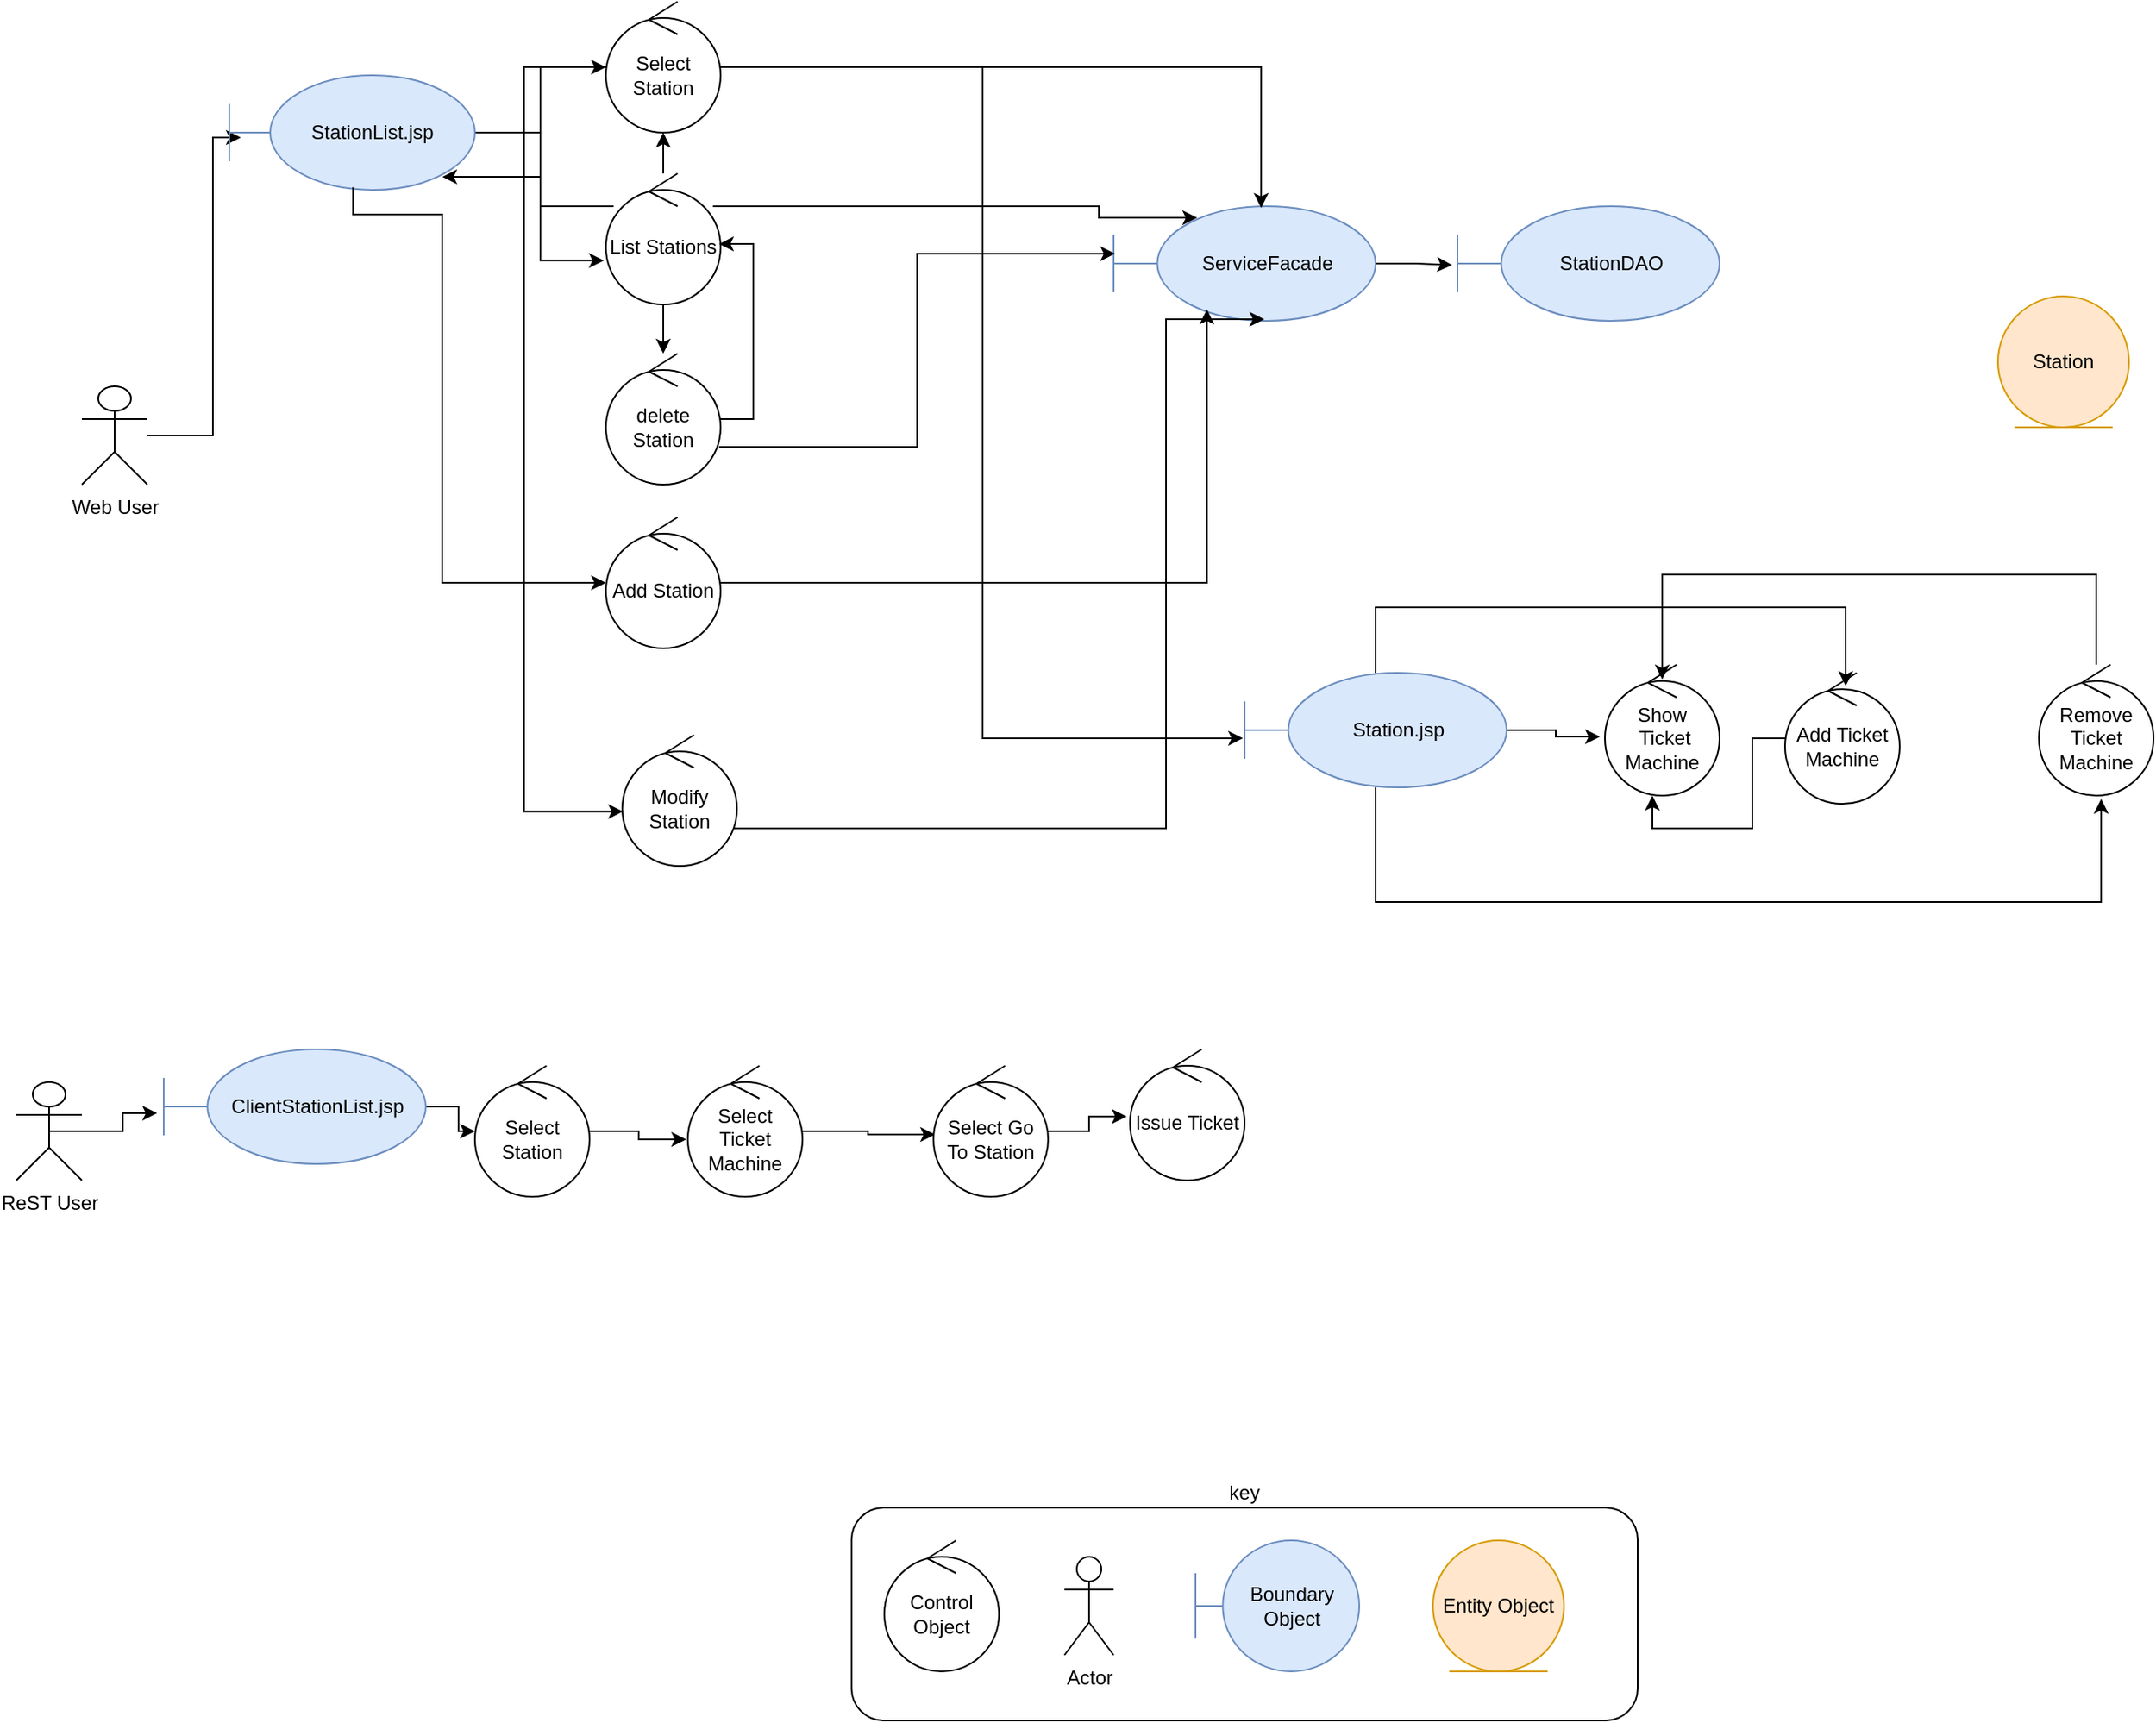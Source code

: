 <mxfile version="15.1.3" type="device"><diagram id="ncYxjLh02WMO9wflroOm" name="Page-1"><mxGraphModel dx="1411" dy="592" grid="1" gridSize="10" guides="1" tooltips="1" connect="1" arrows="1" fold="1" page="1" pageScale="1" pageWidth="827" pageHeight="1169" math="0" shadow="0"><root><mxCell id="0"/><mxCell id="1" parent="0"/><mxCell id="07KNoD4N83Dy_hMEKk0m-1" value="key" style="rounded=1;whiteSpace=wrap;html=1;labelPosition=center;verticalLabelPosition=top;align=center;verticalAlign=bottom;" parent="1" vertex="1"><mxGeometry x="600" y="940" width="480" height="130" as="geometry"/></mxCell><mxCell id="07KNoD4N83Dy_hMEKk0m-43" style="edgeStyle=orthogonalEdgeStyle;rounded=0;orthogonalLoop=1;jettySize=auto;html=1;entryX=-0.021;entryY=0.513;entryDx=0;entryDy=0;entryPerimeter=0;" parent="1" source="07KNoD4N83Dy_hMEKk0m-3" target="07KNoD4N83Dy_hMEKk0m-4" edge="1"><mxGeometry relative="1" as="geometry"/></mxCell><mxCell id="07KNoD4N83Dy_hMEKk0m-3" value="ServiceFacade" style="shape=umlBoundary;whiteSpace=wrap;html=1;fillColor=#dae8fc;strokeColor=#6c8ebf;" parent="1" vertex="1"><mxGeometry x="760" y="145" width="160" height="70" as="geometry"/></mxCell><mxCell id="07KNoD4N83Dy_hMEKk0m-4" value="StationDAO" style="shape=umlBoundary;whiteSpace=wrap;html=1;fillColor=#dae8fc;strokeColor=#6c8ebf;" parent="1" vertex="1"><mxGeometry x="970" y="145" width="160" height="70" as="geometry"/></mxCell><mxCell id="07KNoD4N83Dy_hMEKk0m-5" value="" style="edgeStyle=orthogonalEdgeStyle;rounded=0;orthogonalLoop=1;jettySize=auto;html=1;entryX=0.047;entryY=0.543;entryDx=0;entryDy=0;entryPerimeter=0;" parent="1" source="07KNoD4N83Dy_hMEKk0m-6" target="07KNoD4N83Dy_hMEKk0m-13" edge="1"><mxGeometry relative="1" as="geometry"><mxPoint x="240" y="285" as="targetPoint"/><Array as="points"><mxPoint x="210" y="285"/><mxPoint x="210" y="103"/></Array></mxGeometry></mxCell><mxCell id="07KNoD4N83Dy_hMEKk0m-6" value="Web User" style="shape=umlActor;verticalLabelPosition=bottom;labelBackgroundColor=#ffffff;verticalAlign=top;html=1;" parent="1" vertex="1"><mxGeometry x="130" y="255" width="40" height="60" as="geometry"/></mxCell><mxCell id="07KNoD4N83Dy_hMEKk0m-7" value="Control Object" style="ellipse;shape=umlControl;whiteSpace=wrap;html=1;" parent="1" vertex="1"><mxGeometry x="620" y="960" width="70" height="80" as="geometry"/></mxCell><mxCell id="07KNoD4N83Dy_hMEKk0m-8" value="Actor" style="shape=umlActor;verticalLabelPosition=bottom;labelBackgroundColor=#ffffff;verticalAlign=top;html=1;" parent="1" vertex="1"><mxGeometry x="730" y="970" width="30" height="60" as="geometry"/></mxCell><mxCell id="07KNoD4N83Dy_hMEKk0m-9" value="Boundary Object" style="shape=umlBoundary;whiteSpace=wrap;html=1;fillColor=#dae8fc;strokeColor=#6c8ebf;" parent="1" vertex="1"><mxGeometry x="810" y="960" width="100" height="80" as="geometry"/></mxCell><mxCell id="07KNoD4N83Dy_hMEKk0m-10" value="Entity Object" style="ellipse;shape=umlEntity;whiteSpace=wrap;html=1;fillColor=#ffe6cc;strokeColor=#d79b00;" parent="1" vertex="1"><mxGeometry x="955" y="960" width="80" height="80" as="geometry"/></mxCell><mxCell id="07KNoD4N83Dy_hMEKk0m-11" value="Station&lt;br&gt;" style="ellipse;shape=umlEntity;whiteSpace=wrap;html=1;fillColor=#ffe6cc;strokeColor=#d79b00;" parent="1" vertex="1"><mxGeometry x="1300" y="200" width="80" height="80" as="geometry"/></mxCell><mxCell id="07KNoD4N83Dy_hMEKk0m-12" value="" style="edgeStyle=orthogonalEdgeStyle;rounded=0;orthogonalLoop=1;jettySize=auto;html=1;" parent="1" source="07KNoD4N83Dy_hMEKk0m-13" target="07KNoD4N83Dy_hMEKk0m-27" edge="1"><mxGeometry relative="1" as="geometry"/></mxCell><mxCell id="07KNoD4N83Dy_hMEKk0m-42" style="edgeStyle=orthogonalEdgeStyle;rounded=0;orthogonalLoop=1;jettySize=auto;html=1;entryX=-0.018;entryY=0.664;entryDx=0;entryDy=0;entryPerimeter=0;" parent="1" source="07KNoD4N83Dy_hMEKk0m-13" target="07KNoD4N83Dy_hMEKk0m-21" edge="1"><mxGeometry relative="1" as="geometry"/></mxCell><mxCell id="07KNoD4N83Dy_hMEKk0m-13" value="StationList.jsp" style="shape=umlBoundary;whiteSpace=wrap;html=1;fillColor=#dae8fc;strokeColor=#6c8ebf;" parent="1" vertex="1"><mxGeometry x="220" y="65" width="150" height="70" as="geometry"/></mxCell><mxCell id="07KNoD4N83Dy_hMEKk0m-14" style="edgeStyle=orthogonalEdgeStyle;rounded=0;orthogonalLoop=1;jettySize=auto;html=1;exitX=0.504;exitY=0.976;exitDx=0;exitDy=0;exitPerimeter=0;" parent="1" source="07KNoD4N83Dy_hMEKk0m-13" target="07KNoD4N83Dy_hMEKk0m-30" edge="1"><mxGeometry relative="1" as="geometry"><mxPoint x="510" y="425" as="targetPoint"/><Array as="points"><mxPoint x="296" y="150"/><mxPoint x="350" y="150"/><mxPoint x="350" y="375"/></Array><mxPoint x="350" y="415" as="sourcePoint"/></mxGeometry></mxCell><mxCell id="07KNoD4N83Dy_hMEKk0m-17" value="" style="edgeStyle=orthogonalEdgeStyle;rounded=0;orthogonalLoop=1;jettySize=auto;html=1;entryX=0.867;entryY=0.886;entryDx=0;entryDy=0;entryPerimeter=0;" parent="1" source="07KNoD4N83Dy_hMEKk0m-21" target="07KNoD4N83Dy_hMEKk0m-13" edge="1"><mxGeometry relative="1" as="geometry"><mxPoint x="370" y="165" as="targetPoint"/><Array as="points"><mxPoint x="410" y="145"/><mxPoint x="410" y="127"/></Array></mxGeometry></mxCell><mxCell id="07KNoD4N83Dy_hMEKk0m-18" value="" style="edgeStyle=orthogonalEdgeStyle;rounded=0;orthogonalLoop=1;jettySize=auto;html=1;" parent="1" source="07KNoD4N83Dy_hMEKk0m-21" target="07KNoD4N83Dy_hMEKk0m-24" edge="1"><mxGeometry relative="1" as="geometry"/></mxCell><mxCell id="07KNoD4N83Dy_hMEKk0m-19" style="edgeStyle=orthogonalEdgeStyle;rounded=0;orthogonalLoop=1;jettySize=auto;html=1;entryX=0.319;entryY=0.1;entryDx=0;entryDy=0;entryPerimeter=0;" parent="1" source="07KNoD4N83Dy_hMEKk0m-21" target="07KNoD4N83Dy_hMEKk0m-3" edge="1"><mxGeometry relative="1" as="geometry"><Array as="points"><mxPoint x="751" y="145"/></Array></mxGeometry></mxCell><mxCell id="07KNoD4N83Dy_hMEKk0m-41" style="edgeStyle=orthogonalEdgeStyle;rounded=0;orthogonalLoop=1;jettySize=auto;html=1;" parent="1" source="07KNoD4N83Dy_hMEKk0m-21" target="07KNoD4N83Dy_hMEKk0m-27" edge="1"><mxGeometry relative="1" as="geometry"/></mxCell><mxCell id="07KNoD4N83Dy_hMEKk0m-21" value="List Stations" style="ellipse;shape=umlControl;whiteSpace=wrap;html=1;" parent="1" vertex="1"><mxGeometry x="450" y="125" width="70" height="80" as="geometry"/></mxCell><mxCell id="07KNoD4N83Dy_hMEKk0m-22" style="edgeStyle=orthogonalEdgeStyle;rounded=0;orthogonalLoop=1;jettySize=auto;html=1;entryX=0.986;entryY=0.538;entryDx=0;entryDy=0;entryPerimeter=0;" parent="1" source="07KNoD4N83Dy_hMEKk0m-24" target="07KNoD4N83Dy_hMEKk0m-21" edge="1"><mxGeometry relative="1" as="geometry"><Array as="points"><mxPoint x="540" y="275"/><mxPoint x="540" y="168"/></Array></mxGeometry></mxCell><mxCell id="07KNoD4N83Dy_hMEKk0m-23" style="edgeStyle=orthogonalEdgeStyle;rounded=0;orthogonalLoop=1;jettySize=auto;html=1;entryX=0.006;entryY=0.414;entryDx=0;entryDy=0;entryPerimeter=0;exitX=0.986;exitY=0.713;exitDx=0;exitDy=0;exitPerimeter=0;" parent="1" source="07KNoD4N83Dy_hMEKk0m-24" target="07KNoD4N83Dy_hMEKk0m-3" edge="1"><mxGeometry relative="1" as="geometry"/></mxCell><mxCell id="07KNoD4N83Dy_hMEKk0m-24" value="delete Station" style="ellipse;shape=umlControl;whiteSpace=wrap;html=1;" parent="1" vertex="1"><mxGeometry x="450" y="235" width="70" height="80" as="geometry"/></mxCell><mxCell id="07KNoD4N83Dy_hMEKk0m-25" style="edgeStyle=orthogonalEdgeStyle;rounded=0;orthogonalLoop=1;jettySize=auto;html=1;entryX=0.563;entryY=0.014;entryDx=0;entryDy=0;entryPerimeter=0;" parent="1" source="07KNoD4N83Dy_hMEKk0m-27" target="07KNoD4N83Dy_hMEKk0m-3" edge="1"><mxGeometry relative="1" as="geometry"/></mxCell><mxCell id="07KNoD4N83Dy_hMEKk0m-44" style="edgeStyle=orthogonalEdgeStyle;rounded=0;orthogonalLoop=1;jettySize=auto;html=1;entryX=0.007;entryY=0.584;entryDx=0;entryDy=0;entryPerimeter=0;" parent="1" source="07KNoD4N83Dy_hMEKk0m-27" target="07KNoD4N83Dy_hMEKk0m-33" edge="1"><mxGeometry relative="1" as="geometry"><Array as="points"><mxPoint x="400" y="60"/><mxPoint x="400" y="515"/></Array></mxGeometry></mxCell><mxCell id="07KNoD4N83Dy_hMEKk0m-65" style="edgeStyle=orthogonalEdgeStyle;rounded=0;orthogonalLoop=1;jettySize=auto;html=1;entryX=-0.006;entryY=0.571;entryDx=0;entryDy=0;entryPerimeter=0;" parent="1" source="07KNoD4N83Dy_hMEKk0m-27" target="07KNoD4N83Dy_hMEKk0m-64" edge="1"><mxGeometry relative="1" as="geometry"/></mxCell><mxCell id="07KNoD4N83Dy_hMEKk0m-27" value="Select Station" style="ellipse;shape=umlControl;whiteSpace=wrap;html=1;" parent="1" vertex="1"><mxGeometry x="450" y="20" width="70" height="80" as="geometry"/></mxCell><mxCell id="07KNoD4N83Dy_hMEKk0m-29" style="edgeStyle=orthogonalEdgeStyle;rounded=0;orthogonalLoop=1;jettySize=auto;html=1;entryX=0.356;entryY=0.9;entryDx=0;entryDy=0;entryPerimeter=0;" parent="1" source="07KNoD4N83Dy_hMEKk0m-30" target="07KNoD4N83Dy_hMEKk0m-3" edge="1"><mxGeometry relative="1" as="geometry"/></mxCell><mxCell id="07KNoD4N83Dy_hMEKk0m-30" value="Add Station&lt;br&gt;" style="ellipse;shape=umlControl;whiteSpace=wrap;html=1;" parent="1" vertex="1"><mxGeometry x="450" y="335" width="70" height="80" as="geometry"/></mxCell><mxCell id="07KNoD4N83Dy_hMEKk0m-32" style="edgeStyle=orthogonalEdgeStyle;rounded=0;orthogonalLoop=1;jettySize=auto;html=1;entryX=0.575;entryY=0.986;entryDx=0;entryDy=0;entryPerimeter=0;" parent="1" source="07KNoD4N83Dy_hMEKk0m-33" target="07KNoD4N83Dy_hMEKk0m-3" edge="1"><mxGeometry relative="1" as="geometry"><Array as="points"><mxPoint x="792" y="525"/></Array></mxGeometry></mxCell><mxCell id="07KNoD4N83Dy_hMEKk0m-33" value="Modify Station" style="ellipse;shape=umlControl;whiteSpace=wrap;html=1;" parent="1" vertex="1"><mxGeometry x="460" y="468" width="70" height="80" as="geometry"/></mxCell><mxCell id="07KNoD4N83Dy_hMEKk0m-58" style="edgeStyle=orthogonalEdgeStyle;rounded=0;orthogonalLoop=1;jettySize=auto;html=1;exitX=0.5;exitY=0.5;exitDx=0;exitDy=0;exitPerimeter=0;entryX=-0.025;entryY=0.557;entryDx=0;entryDy=0;entryPerimeter=0;" parent="1" source="07KNoD4N83Dy_hMEKk0m-45" target="07KNoD4N83Dy_hMEKk0m-57" edge="1"><mxGeometry relative="1" as="geometry"/></mxCell><mxCell id="07KNoD4N83Dy_hMEKk0m-45" value="ReST User" style="shape=umlActor;verticalLabelPosition=bottom;labelBackgroundColor=#ffffff;verticalAlign=top;html=1;" parent="1" vertex="1"><mxGeometry x="90" y="680" width="40" height="60" as="geometry"/></mxCell><mxCell id="07KNoD4N83Dy_hMEKk0m-54" style="edgeStyle=orthogonalEdgeStyle;rounded=0;orthogonalLoop=1;jettySize=auto;html=1;entryX=-0.014;entryY=0.563;entryDx=0;entryDy=0;entryPerimeter=0;" parent="1" source="07KNoD4N83Dy_hMEKk0m-48" target="07KNoD4N83Dy_hMEKk0m-51" edge="1"><mxGeometry relative="1" as="geometry"/></mxCell><mxCell id="07KNoD4N83Dy_hMEKk0m-48" value="Select Station" style="ellipse;shape=umlControl;whiteSpace=wrap;html=1;" parent="1" vertex="1"><mxGeometry x="370" y="670" width="70" height="80" as="geometry"/></mxCell><mxCell id="07KNoD4N83Dy_hMEKk0m-55" style="edgeStyle=orthogonalEdgeStyle;rounded=0;orthogonalLoop=1;jettySize=auto;html=1;entryX=0.014;entryY=0.525;entryDx=0;entryDy=0;entryPerimeter=0;" parent="1" source="07KNoD4N83Dy_hMEKk0m-51" target="07KNoD4N83Dy_hMEKk0m-52" edge="1"><mxGeometry relative="1" as="geometry"/></mxCell><mxCell id="07KNoD4N83Dy_hMEKk0m-51" value="Select Ticket Machine" style="ellipse;shape=umlControl;whiteSpace=wrap;html=1;" parent="1" vertex="1"><mxGeometry x="500" y="670" width="70" height="80" as="geometry"/></mxCell><mxCell id="07KNoD4N83Dy_hMEKk0m-56" style="edgeStyle=orthogonalEdgeStyle;rounded=0;orthogonalLoop=1;jettySize=auto;html=1;entryX=-0.029;entryY=0.513;entryDx=0;entryDy=0;entryPerimeter=0;" parent="1" source="07KNoD4N83Dy_hMEKk0m-52" target="07KNoD4N83Dy_hMEKk0m-53" edge="1"><mxGeometry relative="1" as="geometry"/></mxCell><mxCell id="07KNoD4N83Dy_hMEKk0m-52" value="Select Go To Station" style="ellipse;shape=umlControl;whiteSpace=wrap;html=1;" parent="1" vertex="1"><mxGeometry x="650" y="670" width="70" height="80" as="geometry"/></mxCell><mxCell id="07KNoD4N83Dy_hMEKk0m-53" value="Issue Ticket" style="ellipse;shape=umlControl;whiteSpace=wrap;html=1;" parent="1" vertex="1"><mxGeometry x="770" y="660" width="70" height="80" as="geometry"/></mxCell><mxCell id="07KNoD4N83Dy_hMEKk0m-59" style="edgeStyle=orthogonalEdgeStyle;rounded=0;orthogonalLoop=1;jettySize=auto;html=1;entryX=0;entryY=0.5;entryDx=0;entryDy=0;entryPerimeter=0;" parent="1" source="07KNoD4N83Dy_hMEKk0m-57" target="07KNoD4N83Dy_hMEKk0m-48" edge="1"><mxGeometry relative="1" as="geometry"/></mxCell><mxCell id="07KNoD4N83Dy_hMEKk0m-57" value="ClientStationList.jsp" style="shape=umlBoundary;whiteSpace=wrap;html=1;fillColor=#dae8fc;strokeColor=#6c8ebf;" parent="1" vertex="1"><mxGeometry x="180" y="660" width="160" height="70" as="geometry"/></mxCell><mxCell id="07KNoD4N83Dy_hMEKk0m-69" style="edgeStyle=orthogonalEdgeStyle;rounded=0;orthogonalLoop=1;jettySize=auto;html=1;entryX=-0.043;entryY=0.55;entryDx=0;entryDy=0;entryPerimeter=0;" parent="1" source="07KNoD4N83Dy_hMEKk0m-64" target="07KNoD4N83Dy_hMEKk0m-66" edge="1"><mxGeometry relative="1" as="geometry"/></mxCell><mxCell id="07KNoD4N83Dy_hMEKk0m-70" style="edgeStyle=orthogonalEdgeStyle;rounded=0;orthogonalLoop=1;jettySize=auto;html=1;entryX=0.529;entryY=0.1;entryDx=0;entryDy=0;entryPerimeter=0;" parent="1" source="07KNoD4N83Dy_hMEKk0m-64" target="07KNoD4N83Dy_hMEKk0m-67" edge="1"><mxGeometry relative="1" as="geometry"><Array as="points"><mxPoint x="920" y="390"/><mxPoint x="1207" y="390"/></Array></mxGeometry></mxCell><mxCell id="07KNoD4N83Dy_hMEKk0m-71" style="edgeStyle=orthogonalEdgeStyle;rounded=0;orthogonalLoop=1;jettySize=auto;html=1;entryX=0.543;entryY=1.025;entryDx=0;entryDy=0;entryPerimeter=0;" parent="1" source="07KNoD4N83Dy_hMEKk0m-64" target="07KNoD4N83Dy_hMEKk0m-68" edge="1"><mxGeometry relative="1" as="geometry"><Array as="points"><mxPoint x="920" y="570"/><mxPoint x="1363" y="570"/></Array></mxGeometry></mxCell><mxCell id="07KNoD4N83Dy_hMEKk0m-64" value="Station.jsp" style="shape=umlBoundary;whiteSpace=wrap;html=1;fillColor=#dae8fc;strokeColor=#6c8ebf;" parent="1" vertex="1"><mxGeometry x="840" y="430" width="160" height="70" as="geometry"/></mxCell><mxCell id="07KNoD4N83Dy_hMEKk0m-66" value="Show &amp;nbsp;Ticket Machine" style="ellipse;shape=umlControl;whiteSpace=wrap;html=1;" parent="1" vertex="1"><mxGeometry x="1060" y="425" width="70" height="80" as="geometry"/></mxCell><mxCell id="07KNoD4N83Dy_hMEKk0m-72" style="edgeStyle=orthogonalEdgeStyle;rounded=0;orthogonalLoop=1;jettySize=auto;html=1;entryX=0.414;entryY=1;entryDx=0;entryDy=0;entryPerimeter=0;" parent="1" source="07KNoD4N83Dy_hMEKk0m-67" target="07KNoD4N83Dy_hMEKk0m-66" edge="1"><mxGeometry relative="1" as="geometry"/></mxCell><mxCell id="07KNoD4N83Dy_hMEKk0m-67" value="Add Ticket Machine" style="ellipse;shape=umlControl;whiteSpace=wrap;html=1;" parent="1" vertex="1"><mxGeometry x="1170" y="430" width="70" height="80" as="geometry"/></mxCell><mxCell id="07KNoD4N83Dy_hMEKk0m-73" style="edgeStyle=orthogonalEdgeStyle;rounded=0;orthogonalLoop=1;jettySize=auto;html=1;entryX=0.5;entryY=0.113;entryDx=0;entryDy=0;entryPerimeter=0;" parent="1" source="07KNoD4N83Dy_hMEKk0m-68" target="07KNoD4N83Dy_hMEKk0m-66" edge="1"><mxGeometry relative="1" as="geometry"><Array as="points"><mxPoint x="1360" y="370"/><mxPoint x="1095" y="370"/></Array></mxGeometry></mxCell><mxCell id="07KNoD4N83Dy_hMEKk0m-68" value="Remove Ticket Machine" style="ellipse;shape=umlControl;whiteSpace=wrap;html=1;" parent="1" vertex="1"><mxGeometry x="1325" y="425" width="70" height="80" as="geometry"/></mxCell></root></mxGraphModel></diagram></mxfile>